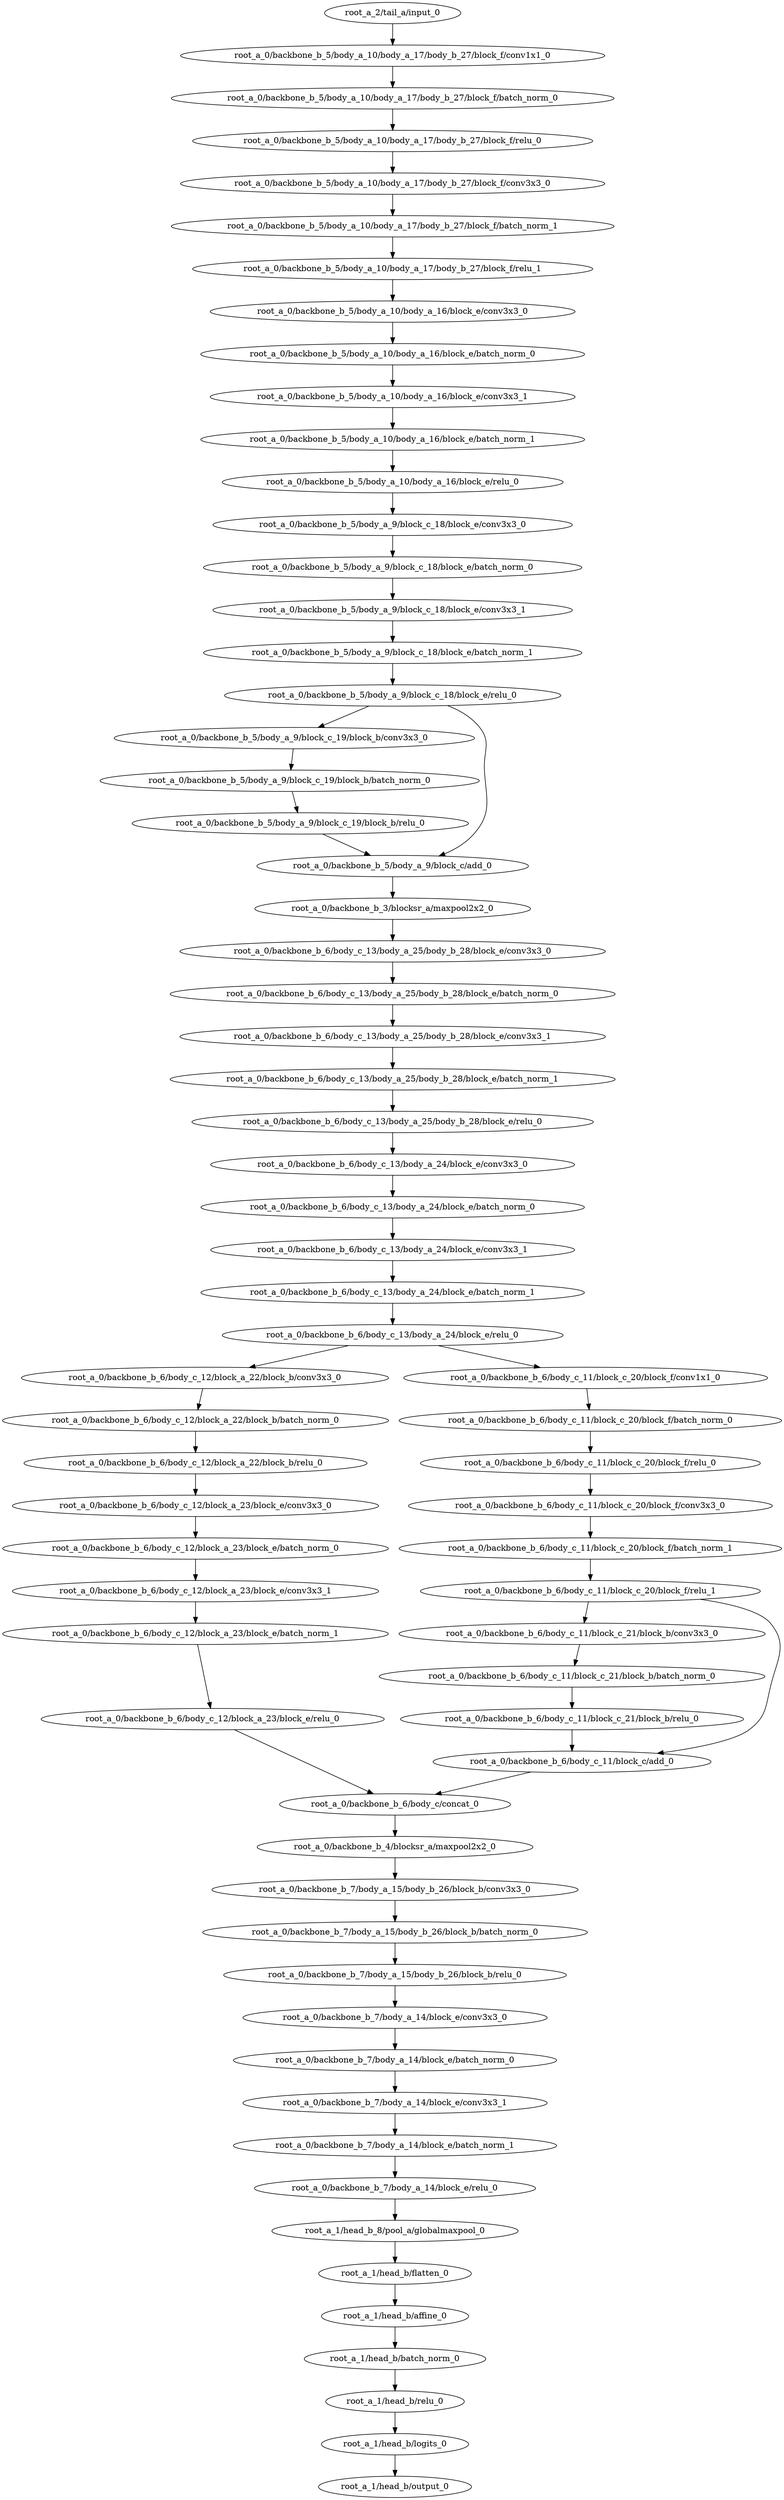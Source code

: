 digraph root_a {
	"root_a_2/tail_a/input_0"
	"root_a_0/backbone_b_5/body_a_10/body_a_17/body_b_27/block_f/conv1x1_0"
	"root_a_0/backbone_b_5/body_a_10/body_a_17/body_b_27/block_f/batch_norm_0"
	"root_a_0/backbone_b_5/body_a_10/body_a_17/body_b_27/block_f/relu_0"
	"root_a_0/backbone_b_5/body_a_10/body_a_17/body_b_27/block_f/conv3x3_0"
	"root_a_0/backbone_b_5/body_a_10/body_a_17/body_b_27/block_f/batch_norm_1"
	"root_a_0/backbone_b_5/body_a_10/body_a_17/body_b_27/block_f/relu_1"
	"root_a_0/backbone_b_5/body_a_10/body_a_16/block_e/conv3x3_0"
	"root_a_0/backbone_b_5/body_a_10/body_a_16/block_e/batch_norm_0"
	"root_a_0/backbone_b_5/body_a_10/body_a_16/block_e/conv3x3_1"
	"root_a_0/backbone_b_5/body_a_10/body_a_16/block_e/batch_norm_1"
	"root_a_0/backbone_b_5/body_a_10/body_a_16/block_e/relu_0"
	"root_a_0/backbone_b_5/body_a_9/block_c_18/block_e/conv3x3_0"
	"root_a_0/backbone_b_5/body_a_9/block_c_18/block_e/batch_norm_0"
	"root_a_0/backbone_b_5/body_a_9/block_c_18/block_e/conv3x3_1"
	"root_a_0/backbone_b_5/body_a_9/block_c_18/block_e/batch_norm_1"
	"root_a_0/backbone_b_5/body_a_9/block_c_18/block_e/relu_0"
	"root_a_0/backbone_b_5/body_a_9/block_c_19/block_b/conv3x3_0"
	"root_a_0/backbone_b_5/body_a_9/block_c_19/block_b/batch_norm_0"
	"root_a_0/backbone_b_5/body_a_9/block_c_19/block_b/relu_0"
	"root_a_0/backbone_b_5/body_a_9/block_c/add_0"
	"root_a_0/backbone_b_3/blocksr_a/maxpool2x2_0"
	"root_a_0/backbone_b_6/body_c_13/body_a_25/body_b_28/block_e/conv3x3_0"
	"root_a_0/backbone_b_6/body_c_13/body_a_25/body_b_28/block_e/batch_norm_0"
	"root_a_0/backbone_b_6/body_c_13/body_a_25/body_b_28/block_e/conv3x3_1"
	"root_a_0/backbone_b_6/body_c_13/body_a_25/body_b_28/block_e/batch_norm_1"
	"root_a_0/backbone_b_6/body_c_13/body_a_25/body_b_28/block_e/relu_0"
	"root_a_0/backbone_b_6/body_c_13/body_a_24/block_e/conv3x3_0"
	"root_a_0/backbone_b_6/body_c_13/body_a_24/block_e/batch_norm_0"
	"root_a_0/backbone_b_6/body_c_13/body_a_24/block_e/conv3x3_1"
	"root_a_0/backbone_b_6/body_c_13/body_a_24/block_e/batch_norm_1"
	"root_a_0/backbone_b_6/body_c_13/body_a_24/block_e/relu_0"
	"root_a_0/backbone_b_6/body_c_12/block_a_22/block_b/conv3x3_0"
	"root_a_0/backbone_b_6/body_c_12/block_a_22/block_b/batch_norm_0"
	"root_a_0/backbone_b_6/body_c_12/block_a_22/block_b/relu_0"
	"root_a_0/backbone_b_6/body_c_12/block_a_23/block_e/conv3x3_0"
	"root_a_0/backbone_b_6/body_c_12/block_a_23/block_e/batch_norm_0"
	"root_a_0/backbone_b_6/body_c_12/block_a_23/block_e/conv3x3_1"
	"root_a_0/backbone_b_6/body_c_12/block_a_23/block_e/batch_norm_1"
	"root_a_0/backbone_b_6/body_c_12/block_a_23/block_e/relu_0"
	"root_a_0/backbone_b_6/body_c_11/block_c_20/block_f/conv1x1_0"
	"root_a_0/backbone_b_6/body_c_11/block_c_20/block_f/batch_norm_0"
	"root_a_0/backbone_b_6/body_c_11/block_c_20/block_f/relu_0"
	"root_a_0/backbone_b_6/body_c_11/block_c_20/block_f/conv3x3_0"
	"root_a_0/backbone_b_6/body_c_11/block_c_20/block_f/batch_norm_1"
	"root_a_0/backbone_b_6/body_c_11/block_c_20/block_f/relu_1"
	"root_a_0/backbone_b_6/body_c_11/block_c_21/block_b/conv3x3_0"
	"root_a_0/backbone_b_6/body_c_11/block_c_21/block_b/batch_norm_0"
	"root_a_0/backbone_b_6/body_c_11/block_c_21/block_b/relu_0"
	"root_a_0/backbone_b_6/body_c_11/block_c/add_0"
	"root_a_0/backbone_b_6/body_c/concat_0"
	"root_a_0/backbone_b_4/blocksr_a/maxpool2x2_0"
	"root_a_0/backbone_b_7/body_a_15/body_b_26/block_b/conv3x3_0"
	"root_a_0/backbone_b_7/body_a_15/body_b_26/block_b/batch_norm_0"
	"root_a_0/backbone_b_7/body_a_15/body_b_26/block_b/relu_0"
	"root_a_0/backbone_b_7/body_a_14/block_e/conv3x3_0"
	"root_a_0/backbone_b_7/body_a_14/block_e/batch_norm_0"
	"root_a_0/backbone_b_7/body_a_14/block_e/conv3x3_1"
	"root_a_0/backbone_b_7/body_a_14/block_e/batch_norm_1"
	"root_a_0/backbone_b_7/body_a_14/block_e/relu_0"
	"root_a_1/head_b_8/pool_a/globalmaxpool_0"
	"root_a_1/head_b/flatten_0"
	"root_a_1/head_b/affine_0"
	"root_a_1/head_b/batch_norm_0"
	"root_a_1/head_b/relu_0"
	"root_a_1/head_b/logits_0"
	"root_a_1/head_b/output_0"

	"root_a_2/tail_a/input_0" -> "root_a_0/backbone_b_5/body_a_10/body_a_17/body_b_27/block_f/conv1x1_0"
	"root_a_0/backbone_b_5/body_a_10/body_a_17/body_b_27/block_f/conv1x1_0" -> "root_a_0/backbone_b_5/body_a_10/body_a_17/body_b_27/block_f/batch_norm_0"
	"root_a_0/backbone_b_5/body_a_10/body_a_17/body_b_27/block_f/batch_norm_0" -> "root_a_0/backbone_b_5/body_a_10/body_a_17/body_b_27/block_f/relu_0"
	"root_a_0/backbone_b_5/body_a_10/body_a_17/body_b_27/block_f/relu_0" -> "root_a_0/backbone_b_5/body_a_10/body_a_17/body_b_27/block_f/conv3x3_0"
	"root_a_0/backbone_b_5/body_a_10/body_a_17/body_b_27/block_f/conv3x3_0" -> "root_a_0/backbone_b_5/body_a_10/body_a_17/body_b_27/block_f/batch_norm_1"
	"root_a_0/backbone_b_5/body_a_10/body_a_17/body_b_27/block_f/batch_norm_1" -> "root_a_0/backbone_b_5/body_a_10/body_a_17/body_b_27/block_f/relu_1"
	"root_a_0/backbone_b_5/body_a_10/body_a_17/body_b_27/block_f/relu_1" -> "root_a_0/backbone_b_5/body_a_10/body_a_16/block_e/conv3x3_0"
	"root_a_0/backbone_b_5/body_a_10/body_a_16/block_e/conv3x3_0" -> "root_a_0/backbone_b_5/body_a_10/body_a_16/block_e/batch_norm_0"
	"root_a_0/backbone_b_5/body_a_10/body_a_16/block_e/batch_norm_0" -> "root_a_0/backbone_b_5/body_a_10/body_a_16/block_e/conv3x3_1"
	"root_a_0/backbone_b_5/body_a_10/body_a_16/block_e/conv3x3_1" -> "root_a_0/backbone_b_5/body_a_10/body_a_16/block_e/batch_norm_1"
	"root_a_0/backbone_b_5/body_a_10/body_a_16/block_e/batch_norm_1" -> "root_a_0/backbone_b_5/body_a_10/body_a_16/block_e/relu_0"
	"root_a_0/backbone_b_5/body_a_10/body_a_16/block_e/relu_0" -> "root_a_0/backbone_b_5/body_a_9/block_c_18/block_e/conv3x3_0"
	"root_a_0/backbone_b_5/body_a_9/block_c_18/block_e/conv3x3_0" -> "root_a_0/backbone_b_5/body_a_9/block_c_18/block_e/batch_norm_0"
	"root_a_0/backbone_b_5/body_a_9/block_c_18/block_e/batch_norm_0" -> "root_a_0/backbone_b_5/body_a_9/block_c_18/block_e/conv3x3_1"
	"root_a_0/backbone_b_5/body_a_9/block_c_18/block_e/conv3x3_1" -> "root_a_0/backbone_b_5/body_a_9/block_c_18/block_e/batch_norm_1"
	"root_a_0/backbone_b_5/body_a_9/block_c_18/block_e/batch_norm_1" -> "root_a_0/backbone_b_5/body_a_9/block_c_18/block_e/relu_0"
	"root_a_0/backbone_b_5/body_a_9/block_c_18/block_e/relu_0" -> "root_a_0/backbone_b_5/body_a_9/block_c_19/block_b/conv3x3_0"
	"root_a_0/backbone_b_5/body_a_9/block_c_19/block_b/conv3x3_0" -> "root_a_0/backbone_b_5/body_a_9/block_c_19/block_b/batch_norm_0"
	"root_a_0/backbone_b_5/body_a_9/block_c_19/block_b/batch_norm_0" -> "root_a_0/backbone_b_5/body_a_9/block_c_19/block_b/relu_0"
	"root_a_0/backbone_b_5/body_a_9/block_c_18/block_e/relu_0" -> "root_a_0/backbone_b_5/body_a_9/block_c/add_0"
	"root_a_0/backbone_b_5/body_a_9/block_c_19/block_b/relu_0" -> "root_a_0/backbone_b_5/body_a_9/block_c/add_0"
	"root_a_0/backbone_b_5/body_a_9/block_c/add_0" -> "root_a_0/backbone_b_3/blocksr_a/maxpool2x2_0"
	"root_a_0/backbone_b_3/blocksr_a/maxpool2x2_0" -> "root_a_0/backbone_b_6/body_c_13/body_a_25/body_b_28/block_e/conv3x3_0"
	"root_a_0/backbone_b_6/body_c_13/body_a_25/body_b_28/block_e/conv3x3_0" -> "root_a_0/backbone_b_6/body_c_13/body_a_25/body_b_28/block_e/batch_norm_0"
	"root_a_0/backbone_b_6/body_c_13/body_a_25/body_b_28/block_e/batch_norm_0" -> "root_a_0/backbone_b_6/body_c_13/body_a_25/body_b_28/block_e/conv3x3_1"
	"root_a_0/backbone_b_6/body_c_13/body_a_25/body_b_28/block_e/conv3x3_1" -> "root_a_0/backbone_b_6/body_c_13/body_a_25/body_b_28/block_e/batch_norm_1"
	"root_a_0/backbone_b_6/body_c_13/body_a_25/body_b_28/block_e/batch_norm_1" -> "root_a_0/backbone_b_6/body_c_13/body_a_25/body_b_28/block_e/relu_0"
	"root_a_0/backbone_b_6/body_c_13/body_a_25/body_b_28/block_e/relu_0" -> "root_a_0/backbone_b_6/body_c_13/body_a_24/block_e/conv3x3_0"
	"root_a_0/backbone_b_6/body_c_13/body_a_24/block_e/conv3x3_0" -> "root_a_0/backbone_b_6/body_c_13/body_a_24/block_e/batch_norm_0"
	"root_a_0/backbone_b_6/body_c_13/body_a_24/block_e/batch_norm_0" -> "root_a_0/backbone_b_6/body_c_13/body_a_24/block_e/conv3x3_1"
	"root_a_0/backbone_b_6/body_c_13/body_a_24/block_e/conv3x3_1" -> "root_a_0/backbone_b_6/body_c_13/body_a_24/block_e/batch_norm_1"
	"root_a_0/backbone_b_6/body_c_13/body_a_24/block_e/batch_norm_1" -> "root_a_0/backbone_b_6/body_c_13/body_a_24/block_e/relu_0"
	"root_a_0/backbone_b_6/body_c_13/body_a_24/block_e/relu_0" -> "root_a_0/backbone_b_6/body_c_12/block_a_22/block_b/conv3x3_0"
	"root_a_0/backbone_b_6/body_c_12/block_a_22/block_b/conv3x3_0" -> "root_a_0/backbone_b_6/body_c_12/block_a_22/block_b/batch_norm_0"
	"root_a_0/backbone_b_6/body_c_12/block_a_22/block_b/batch_norm_0" -> "root_a_0/backbone_b_6/body_c_12/block_a_22/block_b/relu_0"
	"root_a_0/backbone_b_6/body_c_12/block_a_22/block_b/relu_0" -> "root_a_0/backbone_b_6/body_c_12/block_a_23/block_e/conv3x3_0"
	"root_a_0/backbone_b_6/body_c_12/block_a_23/block_e/conv3x3_0" -> "root_a_0/backbone_b_6/body_c_12/block_a_23/block_e/batch_norm_0"
	"root_a_0/backbone_b_6/body_c_12/block_a_23/block_e/batch_norm_0" -> "root_a_0/backbone_b_6/body_c_12/block_a_23/block_e/conv3x3_1"
	"root_a_0/backbone_b_6/body_c_12/block_a_23/block_e/conv3x3_1" -> "root_a_0/backbone_b_6/body_c_12/block_a_23/block_e/batch_norm_1"
	"root_a_0/backbone_b_6/body_c_12/block_a_23/block_e/batch_norm_1" -> "root_a_0/backbone_b_6/body_c_12/block_a_23/block_e/relu_0"
	"root_a_0/backbone_b_6/body_c_13/body_a_24/block_e/relu_0" -> "root_a_0/backbone_b_6/body_c_11/block_c_20/block_f/conv1x1_0"
	"root_a_0/backbone_b_6/body_c_11/block_c_20/block_f/conv1x1_0" -> "root_a_0/backbone_b_6/body_c_11/block_c_20/block_f/batch_norm_0"
	"root_a_0/backbone_b_6/body_c_11/block_c_20/block_f/batch_norm_0" -> "root_a_0/backbone_b_6/body_c_11/block_c_20/block_f/relu_0"
	"root_a_0/backbone_b_6/body_c_11/block_c_20/block_f/relu_0" -> "root_a_0/backbone_b_6/body_c_11/block_c_20/block_f/conv3x3_0"
	"root_a_0/backbone_b_6/body_c_11/block_c_20/block_f/conv3x3_0" -> "root_a_0/backbone_b_6/body_c_11/block_c_20/block_f/batch_norm_1"
	"root_a_0/backbone_b_6/body_c_11/block_c_20/block_f/batch_norm_1" -> "root_a_0/backbone_b_6/body_c_11/block_c_20/block_f/relu_1"
	"root_a_0/backbone_b_6/body_c_11/block_c_20/block_f/relu_1" -> "root_a_0/backbone_b_6/body_c_11/block_c_21/block_b/conv3x3_0"
	"root_a_0/backbone_b_6/body_c_11/block_c_21/block_b/conv3x3_0" -> "root_a_0/backbone_b_6/body_c_11/block_c_21/block_b/batch_norm_0"
	"root_a_0/backbone_b_6/body_c_11/block_c_21/block_b/batch_norm_0" -> "root_a_0/backbone_b_6/body_c_11/block_c_21/block_b/relu_0"
	"root_a_0/backbone_b_6/body_c_11/block_c_21/block_b/relu_0" -> "root_a_0/backbone_b_6/body_c_11/block_c/add_0"
	"root_a_0/backbone_b_6/body_c_11/block_c_20/block_f/relu_1" -> "root_a_0/backbone_b_6/body_c_11/block_c/add_0"
	"root_a_0/backbone_b_6/body_c_12/block_a_23/block_e/relu_0" -> "root_a_0/backbone_b_6/body_c/concat_0"
	"root_a_0/backbone_b_6/body_c_11/block_c/add_0" -> "root_a_0/backbone_b_6/body_c/concat_0"
	"root_a_0/backbone_b_6/body_c/concat_0" -> "root_a_0/backbone_b_4/blocksr_a/maxpool2x2_0"
	"root_a_0/backbone_b_4/blocksr_a/maxpool2x2_0" -> "root_a_0/backbone_b_7/body_a_15/body_b_26/block_b/conv3x3_0"
	"root_a_0/backbone_b_7/body_a_15/body_b_26/block_b/conv3x3_0" -> "root_a_0/backbone_b_7/body_a_15/body_b_26/block_b/batch_norm_0"
	"root_a_0/backbone_b_7/body_a_15/body_b_26/block_b/batch_norm_0" -> "root_a_0/backbone_b_7/body_a_15/body_b_26/block_b/relu_0"
	"root_a_0/backbone_b_7/body_a_15/body_b_26/block_b/relu_0" -> "root_a_0/backbone_b_7/body_a_14/block_e/conv3x3_0"
	"root_a_0/backbone_b_7/body_a_14/block_e/conv3x3_0" -> "root_a_0/backbone_b_7/body_a_14/block_e/batch_norm_0"
	"root_a_0/backbone_b_7/body_a_14/block_e/batch_norm_0" -> "root_a_0/backbone_b_7/body_a_14/block_e/conv3x3_1"
	"root_a_0/backbone_b_7/body_a_14/block_e/conv3x3_1" -> "root_a_0/backbone_b_7/body_a_14/block_e/batch_norm_1"
	"root_a_0/backbone_b_7/body_a_14/block_e/batch_norm_1" -> "root_a_0/backbone_b_7/body_a_14/block_e/relu_0"
	"root_a_0/backbone_b_7/body_a_14/block_e/relu_0" -> "root_a_1/head_b_8/pool_a/globalmaxpool_0"
	"root_a_1/head_b_8/pool_a/globalmaxpool_0" -> "root_a_1/head_b/flatten_0"
	"root_a_1/head_b/flatten_0" -> "root_a_1/head_b/affine_0"
	"root_a_1/head_b/affine_0" -> "root_a_1/head_b/batch_norm_0"
	"root_a_1/head_b/batch_norm_0" -> "root_a_1/head_b/relu_0"
	"root_a_1/head_b/relu_0" -> "root_a_1/head_b/logits_0"
	"root_a_1/head_b/logits_0" -> "root_a_1/head_b/output_0"

}